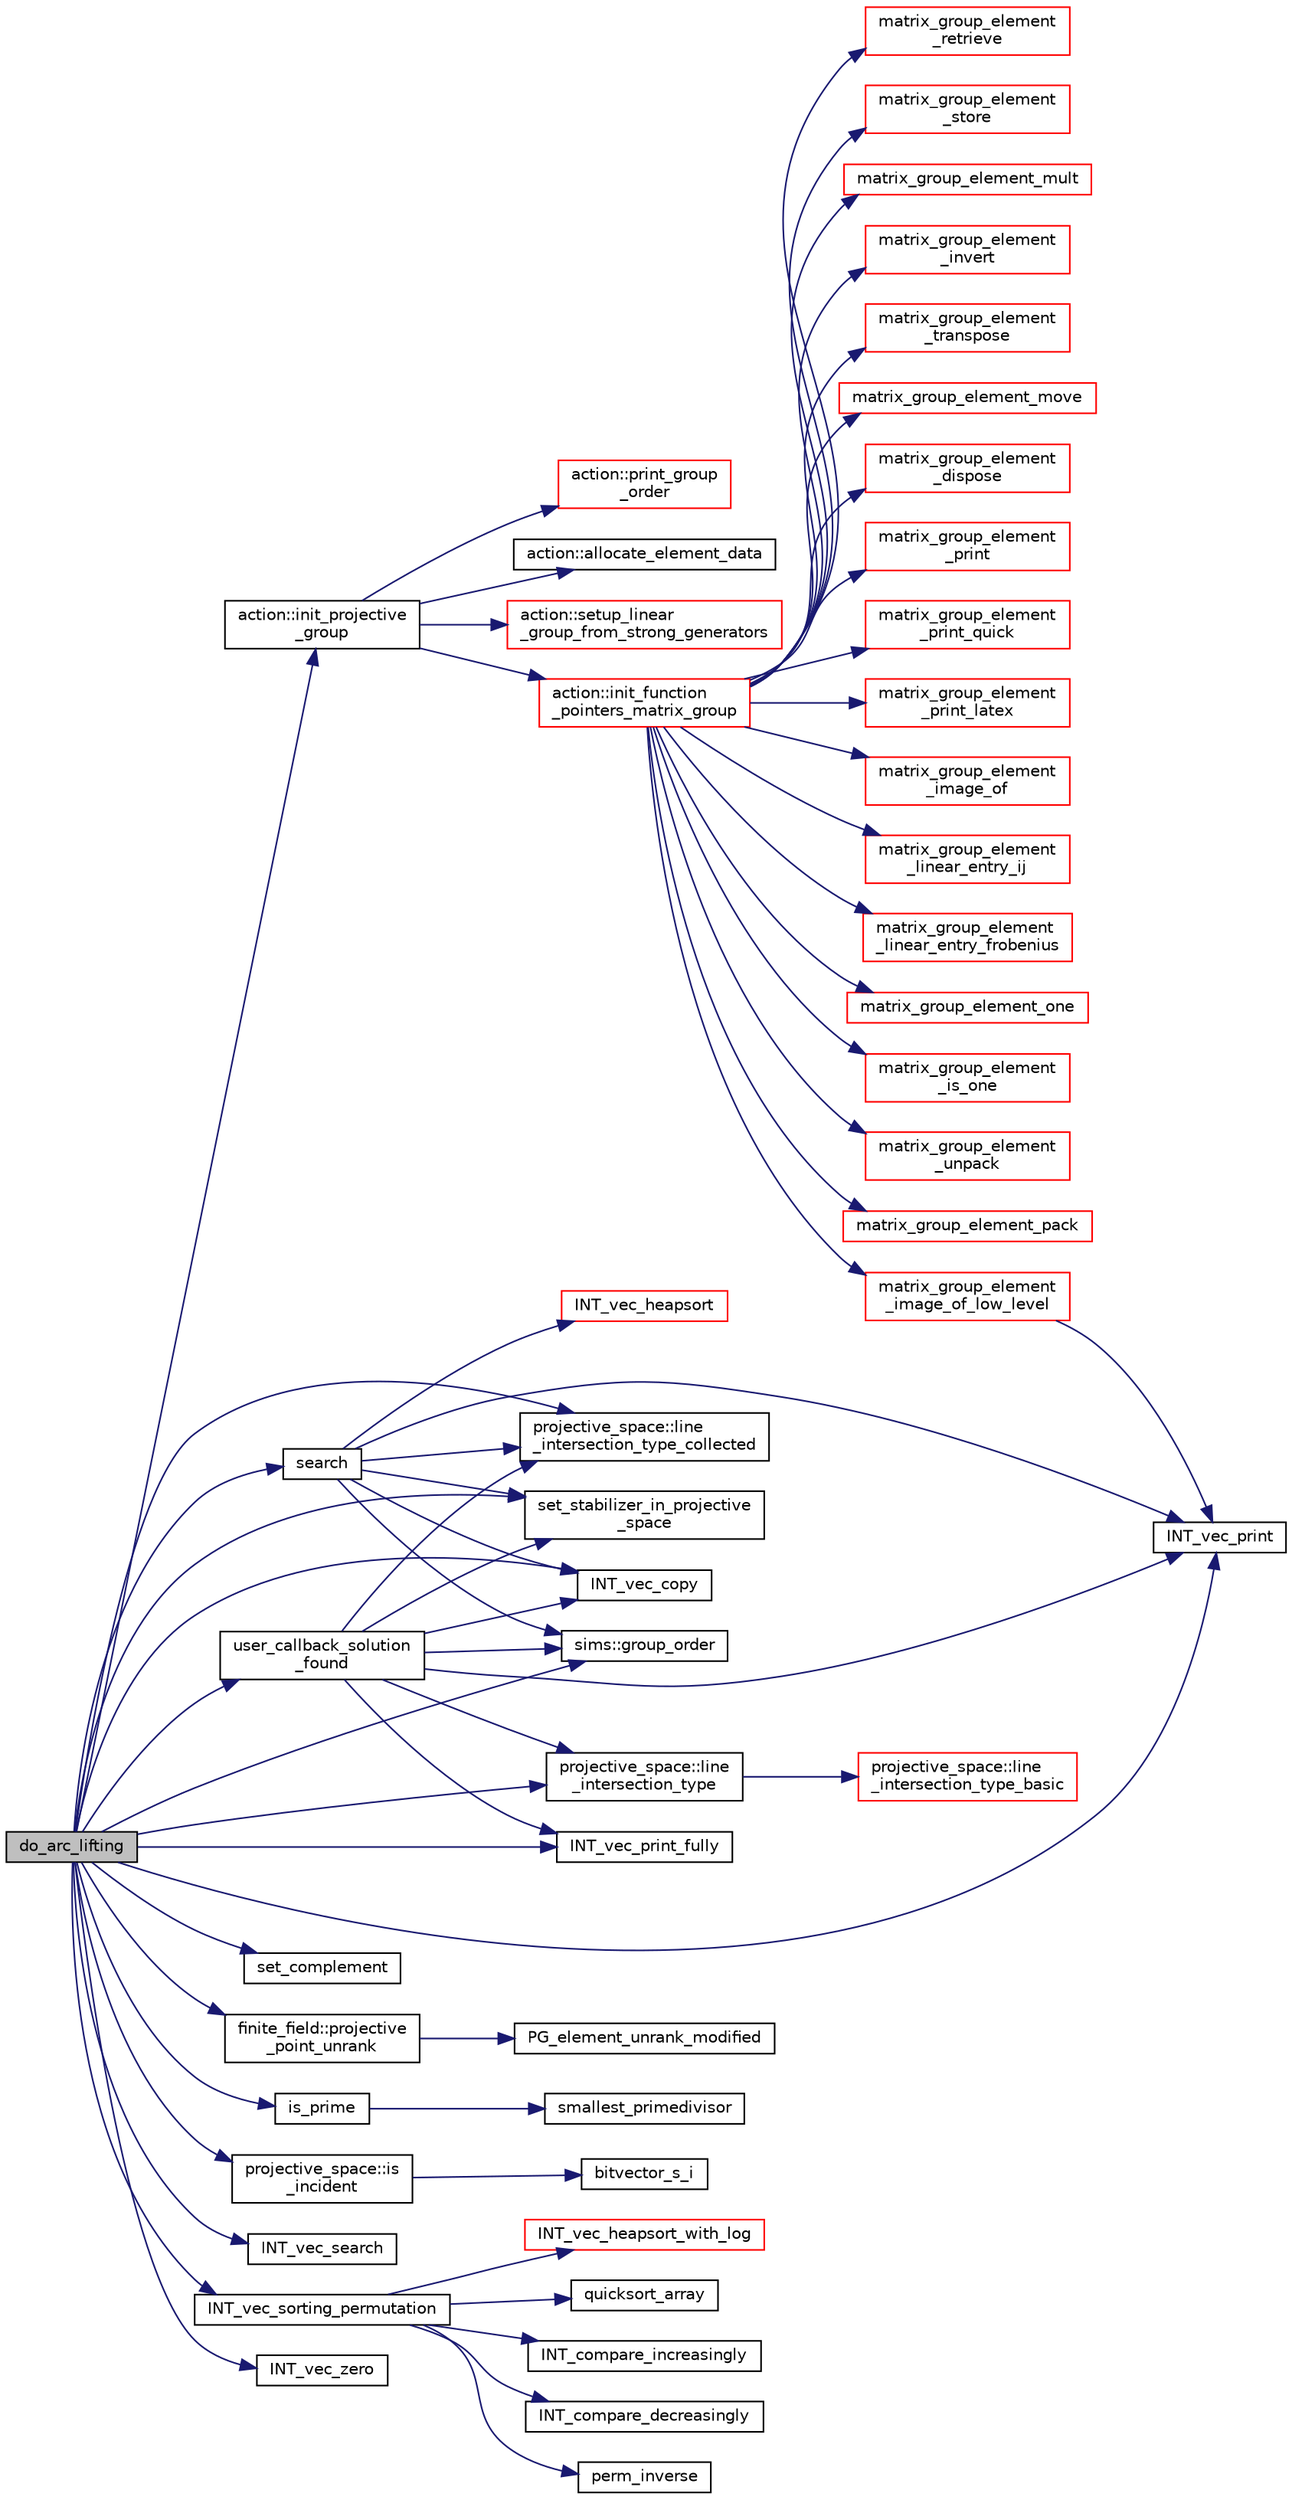 digraph "do_arc_lifting"
{
  edge [fontname="Helvetica",fontsize="10",labelfontname="Helvetica",labelfontsize="10"];
  node [fontname="Helvetica",fontsize="10",shape=record];
  rankdir="LR";
  Node187 [label="do_arc_lifting",height=0.2,width=0.4,color="black", fillcolor="grey75", style="filled", fontcolor="black"];
  Node187 -> Node188 [color="midnightblue",fontsize="10",style="solid",fontname="Helvetica"];
  Node188 [label="INT_vec_print",height=0.2,width=0.4,color="black", fillcolor="white", style="filled",URL="$df/dbf/sajeeb_8_c.html#a79a5901af0b47dd0d694109543c027fe"];
  Node187 -> Node189 [color="midnightblue",fontsize="10",style="solid",fontname="Helvetica"];
  Node189 [label="set_complement",height=0.2,width=0.4,color="black", fillcolor="white", style="filled",URL="$d2/d7c/combinatorics_8_c.html#ab7dc77f73fc69bb15dbec52aba503c3b"];
  Node187 -> Node190 [color="midnightblue",fontsize="10",style="solid",fontname="Helvetica"];
  Node190 [label="finite_field::projective\l_point_unrank",height=0.2,width=0.4,color="black", fillcolor="white", style="filled",URL="$df/d5a/classfinite__field.html#af1bce562f90c3dc58447ab35f4f44883"];
  Node190 -> Node191 [color="midnightblue",fontsize="10",style="solid",fontname="Helvetica"];
  Node191 [label="PG_element_unrank_modified",height=0.2,width=0.4,color="black", fillcolor="white", style="filled",URL="$d4/d67/geometry_8h.html#a83ae9b605d496f6a90345303f6efae64"];
  Node187 -> Node192 [color="midnightblue",fontsize="10",style="solid",fontname="Helvetica"];
  Node192 [label="projective_space::line\l_intersection_type_collected",height=0.2,width=0.4,color="black", fillcolor="white", style="filled",URL="$d2/d17/classprojective__space.html#a398b73262a1b45e1e8e786afea64a7ec"];
  Node187 -> Node193 [color="midnightblue",fontsize="10",style="solid",fontname="Helvetica"];
  Node193 [label="is_prime",height=0.2,width=0.4,color="black", fillcolor="white", style="filled",URL="$de/dc5/algebra__and__number__theory_8h.html#ac98a0478ba82b9568613df1c8df7e3b8"];
  Node193 -> Node194 [color="midnightblue",fontsize="10",style="solid",fontname="Helvetica"];
  Node194 [label="smallest_primedivisor",height=0.2,width=0.4,color="black", fillcolor="white", style="filled",URL="$df/dda/number__theory_8_c.html#a89238384b70e5f0f19ac179ca88d468d"];
  Node187 -> Node195 [color="midnightblue",fontsize="10",style="solid",fontname="Helvetica"];
  Node195 [label="action::init_projective\l_group",height=0.2,width=0.4,color="black", fillcolor="white", style="filled",URL="$d2/d86/classaction.html#ad943cb9d3828331bf5634c6dbfc31afd"];
  Node195 -> Node196 [color="midnightblue",fontsize="10",style="solid",fontname="Helvetica"];
  Node196 [label="action::init_function\l_pointers_matrix_group",height=0.2,width=0.4,color="red", fillcolor="white", style="filled",URL="$d2/d86/classaction.html#a48cbc0106c21fdcb5ec74a9cf8f4e1d8"];
  Node196 -> Node197 [color="midnightblue",fontsize="10",style="solid",fontname="Helvetica"];
  Node197 [label="matrix_group_element\l_image_of",height=0.2,width=0.4,color="red", fillcolor="white", style="filled",URL="$dc/dd4/group__actions_8h.html#a8d38612045c1883e700453e9cb8ae05e"];
  Node196 -> Node215 [color="midnightblue",fontsize="10",style="solid",fontname="Helvetica"];
  Node215 [label="matrix_group_element\l_image_of_low_level",height=0.2,width=0.4,color="red", fillcolor="white", style="filled",URL="$dc/dd4/group__actions_8h.html#a61f0765b18d490bcb66ed77c0d7af1df"];
  Node215 -> Node188 [color="midnightblue",fontsize="10",style="solid",fontname="Helvetica"];
  Node196 -> Node216 [color="midnightblue",fontsize="10",style="solid",fontname="Helvetica"];
  Node216 [label="matrix_group_element\l_linear_entry_ij",height=0.2,width=0.4,color="red", fillcolor="white", style="filled",URL="$dc/dd4/group__actions_8h.html#aa5af466595bcf5f7690af996977461bd"];
  Node196 -> Node218 [color="midnightblue",fontsize="10",style="solid",fontname="Helvetica"];
  Node218 [label="matrix_group_element\l_linear_entry_frobenius",height=0.2,width=0.4,color="red", fillcolor="white", style="filled",URL="$dc/dd4/group__actions_8h.html#a33ea8d238e92b73d5ae85de7aa571e5f"];
  Node196 -> Node220 [color="midnightblue",fontsize="10",style="solid",fontname="Helvetica"];
  Node220 [label="matrix_group_element_one",height=0.2,width=0.4,color="red", fillcolor="white", style="filled",URL="$dc/dd4/group__actions_8h.html#a3369a10e062775325436e0cdc58ad7f7"];
  Node196 -> Node224 [color="midnightblue",fontsize="10",style="solid",fontname="Helvetica"];
  Node224 [label="matrix_group_element\l_is_one",height=0.2,width=0.4,color="red", fillcolor="white", style="filled",URL="$dc/dd4/group__actions_8h.html#a41e2c457ec60d1c9ffb10a71362390a1"];
  Node196 -> Node231 [color="midnightblue",fontsize="10",style="solid",fontname="Helvetica"];
  Node231 [label="matrix_group_element\l_unpack",height=0.2,width=0.4,color="red", fillcolor="white", style="filled",URL="$dc/dd4/group__actions_8h.html#a3821f8c9d4e26962410c97ad9772b3af"];
  Node196 -> Node254 [color="midnightblue",fontsize="10",style="solid",fontname="Helvetica"];
  Node254 [label="matrix_group_element_pack",height=0.2,width=0.4,color="red", fillcolor="white", style="filled",URL="$dc/dd4/group__actions_8h.html#a3432aa42c876df32887d4c7451287a5e"];
  Node196 -> Node258 [color="midnightblue",fontsize="10",style="solid",fontname="Helvetica"];
  Node258 [label="matrix_group_element\l_retrieve",height=0.2,width=0.4,color="red", fillcolor="white", style="filled",URL="$dc/dd4/group__actions_8h.html#aefc74c0503168b62ff732d3cc131fdc6"];
  Node196 -> Node262 [color="midnightblue",fontsize="10",style="solid",fontname="Helvetica"];
  Node262 [label="matrix_group_element\l_store",height=0.2,width=0.4,color="red", fillcolor="white", style="filled",URL="$dc/dd4/group__actions_8h.html#a022239b4366d52af91901716d626b518"];
  Node196 -> Node267 [color="midnightblue",fontsize="10",style="solid",fontname="Helvetica"];
  Node267 [label="matrix_group_element_mult",height=0.2,width=0.4,color="red", fillcolor="white", style="filled",URL="$dc/dd4/group__actions_8h.html#ad887a3f020f1e4be419c39ae210ef16f"];
  Node196 -> Node275 [color="midnightblue",fontsize="10",style="solid",fontname="Helvetica"];
  Node275 [label="matrix_group_element\l_invert",height=0.2,width=0.4,color="red", fillcolor="white", style="filled",URL="$dc/dd4/group__actions_8h.html#a7b91b9be761ab433dc1979fba0ff4885"];
  Node196 -> Node278 [color="midnightblue",fontsize="10",style="solid",fontname="Helvetica"];
  Node278 [label="matrix_group_element\l_transpose",height=0.2,width=0.4,color="red", fillcolor="white", style="filled",URL="$dc/dd4/group__actions_8h.html#aaf36ae3e69210e41138ede347ca87e17"];
  Node196 -> Node282 [color="midnightblue",fontsize="10",style="solid",fontname="Helvetica"];
  Node282 [label="matrix_group_element_move",height=0.2,width=0.4,color="red", fillcolor="white", style="filled",URL="$dc/dd4/group__actions_8h.html#aee11a8631b44de7c6e8f8883f905d4ba"];
  Node196 -> Node284 [color="midnightblue",fontsize="10",style="solid",fontname="Helvetica"];
  Node284 [label="matrix_group_element\l_dispose",height=0.2,width=0.4,color="red", fillcolor="white", style="filled",URL="$dc/dd4/group__actions_8h.html#a28120d2087dc07bb997d1aa89319f8fc"];
  Node196 -> Node287 [color="midnightblue",fontsize="10",style="solid",fontname="Helvetica"];
  Node287 [label="matrix_group_element\l_print",height=0.2,width=0.4,color="red", fillcolor="white", style="filled",URL="$dc/dd4/group__actions_8h.html#a713a62ca79f61e584fa43b4498247cc6"];
  Node196 -> Node293 [color="midnightblue",fontsize="10",style="solid",fontname="Helvetica"];
  Node293 [label="matrix_group_element\l_print_quick",height=0.2,width=0.4,color="red", fillcolor="white", style="filled",URL="$dc/dd4/group__actions_8h.html#a856195b883877c6170997dc4b3b321e0"];
  Node196 -> Node294 [color="midnightblue",fontsize="10",style="solid",fontname="Helvetica"];
  Node294 [label="matrix_group_element\l_print_latex",height=0.2,width=0.4,color="red", fillcolor="white", style="filled",URL="$dc/dd4/group__actions_8h.html#a5ef3d1dd2589cd1dfffde4e2883df884"];
  Node195 -> Node304 [color="midnightblue",fontsize="10",style="solid",fontname="Helvetica"];
  Node304 [label="action::allocate_element_data",height=0.2,width=0.4,color="black", fillcolor="white", style="filled",URL="$d2/d86/classaction.html#adc5f98db8315bfd17fcd2fbb437d8f60"];
  Node195 -> Node305 [color="midnightblue",fontsize="10",style="solid",fontname="Helvetica"];
  Node305 [label="action::setup_linear\l_group_from_strong_generators",height=0.2,width=0.4,color="red", fillcolor="white", style="filled",URL="$d2/d86/classaction.html#a20d2b143cd89f2ce81c02613356f69d1"];
  Node195 -> Node338 [color="midnightblue",fontsize="10",style="solid",fontname="Helvetica"];
  Node338 [label="action::print_group\l_order",height=0.2,width=0.4,color="red", fillcolor="white", style="filled",URL="$d2/d86/classaction.html#aaf5533b61c20a11f8c0efcf7ff718d7d"];
  Node187 -> Node340 [color="midnightblue",fontsize="10",style="solid",fontname="Helvetica"];
  Node340 [label="set_stabilizer_in_projective\l_space",height=0.2,width=0.4,color="black", fillcolor="white", style="filled",URL="$d5/d90/action__global_8_c.html#a31f8ae4c4f20b45ca5a88c3f8c75d2be"];
  Node187 -> Node341 [color="midnightblue",fontsize="10",style="solid",fontname="Helvetica"];
  Node341 [label="sims::group_order",height=0.2,width=0.4,color="black", fillcolor="white", style="filled",URL="$d9/df3/classsims.html#aa442445175656570fa35febbe790efad"];
  Node187 -> Node342 [color="midnightblue",fontsize="10",style="solid",fontname="Helvetica"];
  Node342 [label="projective_space::line\l_intersection_type",height=0.2,width=0.4,color="black", fillcolor="white", style="filled",URL="$d2/d17/classprojective__space.html#af35b6d402c45793a77b8ebc9e7c3985e"];
  Node342 -> Node343 [color="midnightblue",fontsize="10",style="solid",fontname="Helvetica"];
  Node343 [label="projective_space::line\l_intersection_type_basic",height=0.2,width=0.4,color="red", fillcolor="white", style="filled",URL="$d2/d17/classprojective__space.html#ad9a11792e1a91a598976cf41ebdd8bd3"];
  Node187 -> Node349 [color="midnightblue",fontsize="10",style="solid",fontname="Helvetica"];
  Node349 [label="INT_vec_print_fully",height=0.2,width=0.4,color="black", fillcolor="white", style="filled",URL="$df/dbf/sajeeb_8_c.html#aff2e5a86c89315b7cec22a5a77f94a25"];
  Node187 -> Node350 [color="midnightblue",fontsize="10",style="solid",fontname="Helvetica"];
  Node350 [label="projective_space::is\l_incident",height=0.2,width=0.4,color="black", fillcolor="white", style="filled",URL="$d2/d17/classprojective__space.html#a225780a9f3d266bc425b3be0cf5bc0ff"];
  Node350 -> Node351 [color="midnightblue",fontsize="10",style="solid",fontname="Helvetica"];
  Node351 [label="bitvector_s_i",height=0.2,width=0.4,color="black", fillcolor="white", style="filled",URL="$df/dbf/sajeeb_8_c.html#ac0135a3681a44df3fe7af1545676fbe2"];
  Node187 -> Node352 [color="midnightblue",fontsize="10",style="solid",fontname="Helvetica"];
  Node352 [label="INT_vec_search",height=0.2,width=0.4,color="black", fillcolor="white", style="filled",URL="$d5/de2/foundations_2data__structures_2data__structures_8h.html#ad103ef2316a1f671bdb68fd9cd9ba945"];
  Node187 -> Node241 [color="midnightblue",fontsize="10",style="solid",fontname="Helvetica"];
  Node241 [label="INT_vec_copy",height=0.2,width=0.4,color="black", fillcolor="white", style="filled",URL="$df/dbf/sajeeb_8_c.html#ac2d875e27e009af6ec04d17254d11075"];
  Node187 -> Node353 [color="midnightblue",fontsize="10",style="solid",fontname="Helvetica"];
  Node353 [label="INT_vec_sorting_permutation",height=0.2,width=0.4,color="black", fillcolor="white", style="filled",URL="$d5/de2/foundations_2data__structures_2data__structures_8h.html#a10768733e01e8c9ded3c886e6ddb671e"];
  Node353 -> Node354 [color="midnightblue",fontsize="10",style="solid",fontname="Helvetica"];
  Node354 [label="quicksort_array",height=0.2,width=0.4,color="black", fillcolor="white", style="filled",URL="$d4/dd7/sorting_8_c.html#a660db9b0f6bc8a01353f32f3e02638f6"];
  Node353 -> Node355 [color="midnightblue",fontsize="10",style="solid",fontname="Helvetica"];
  Node355 [label="INT_compare_increasingly",height=0.2,width=0.4,color="black", fillcolor="white", style="filled",URL="$d4/dd7/sorting_8_c.html#a53c48a8669e34ab2171690080d493f31"];
  Node353 -> Node356 [color="midnightblue",fontsize="10",style="solid",fontname="Helvetica"];
  Node356 [label="INT_compare_decreasingly",height=0.2,width=0.4,color="black", fillcolor="white", style="filled",URL="$d4/dd7/sorting_8_c.html#a41cf7fa2b53a8f12d60971a71ba96a66"];
  Node353 -> Node357 [color="midnightblue",fontsize="10",style="solid",fontname="Helvetica"];
  Node357 [label="perm_inverse",height=0.2,width=0.4,color="black", fillcolor="white", style="filled",URL="$d2/d7c/combinatorics_8_c.html#ab7f02d1e2e257e1118eae354ab16d447"];
  Node353 -> Node358 [color="midnightblue",fontsize="10",style="solid",fontname="Helvetica"];
  Node358 [label="INT_vec_heapsort_with_log",height=0.2,width=0.4,color="red", fillcolor="white", style="filled",URL="$d4/dd7/sorting_8_c.html#a9d838c341cd204ed79499960a8ed393d"];
  Node187 -> Node311 [color="midnightblue",fontsize="10",style="solid",fontname="Helvetica"];
  Node311 [label="INT_vec_zero",height=0.2,width=0.4,color="black", fillcolor="white", style="filled",URL="$df/dbf/sajeeb_8_c.html#aa8c9c7977203577026080f546fe4980f"];
  Node187 -> Node362 [color="midnightblue",fontsize="10",style="solid",fontname="Helvetica"];
  Node362 [label="search",height=0.2,width=0.4,color="black", fillcolor="white", style="filled",URL="$d2/dd6/k__arc__lifting_8_c.html#a732ccfe2d9eb7b0def86d4f1af46bd1c"];
  Node362 -> Node188 [color="midnightblue",fontsize="10",style="solid",fontname="Helvetica"];
  Node362 -> Node241 [color="midnightblue",fontsize="10",style="solid",fontname="Helvetica"];
  Node362 -> Node340 [color="midnightblue",fontsize="10",style="solid",fontname="Helvetica"];
  Node362 -> Node341 [color="midnightblue",fontsize="10",style="solid",fontname="Helvetica"];
  Node362 -> Node363 [color="midnightblue",fontsize="10",style="solid",fontname="Helvetica"];
  Node363 [label="INT_vec_heapsort",height=0.2,width=0.4,color="red", fillcolor="white", style="filled",URL="$d5/de2/foundations_2data__structures_2data__structures_8h.html#a3590ad9987f801fbfc94634300182f39"];
  Node362 -> Node192 [color="midnightblue",fontsize="10",style="solid",fontname="Helvetica"];
  Node187 -> Node366 [color="midnightblue",fontsize="10",style="solid",fontname="Helvetica"];
  Node366 [label="user_callback_solution\l_found",height=0.2,width=0.4,color="black", fillcolor="white", style="filled",URL="$d2/dd6/k__arc__lifting_8_c.html#aae70f58c3ef18694815b8f53b6ecbe05"];
  Node366 -> Node188 [color="midnightblue",fontsize="10",style="solid",fontname="Helvetica"];
  Node366 -> Node241 [color="midnightblue",fontsize="10",style="solid",fontname="Helvetica"];
  Node366 -> Node342 [color="midnightblue",fontsize="10",style="solid",fontname="Helvetica"];
  Node366 -> Node349 [color="midnightblue",fontsize="10",style="solid",fontname="Helvetica"];
  Node366 -> Node340 [color="midnightblue",fontsize="10",style="solid",fontname="Helvetica"];
  Node366 -> Node341 [color="midnightblue",fontsize="10",style="solid",fontname="Helvetica"];
  Node366 -> Node192 [color="midnightblue",fontsize="10",style="solid",fontname="Helvetica"];
}
